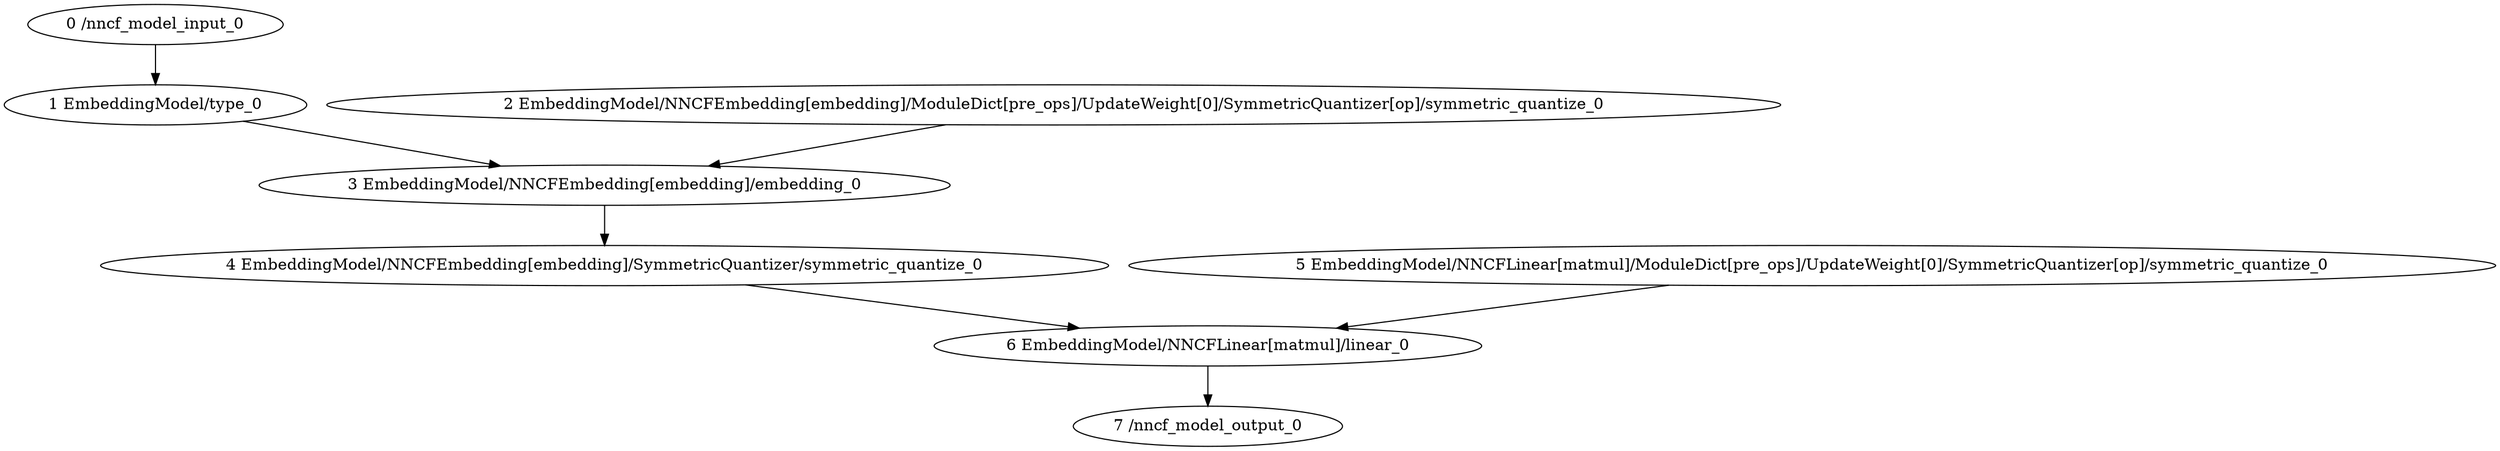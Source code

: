 strict digraph  {
"0 /nncf_model_input_0" [id=0, type=nncf_model_input];
"1 EmbeddingModel/type_0" [id=1, type=type];
"2 EmbeddingModel/NNCFEmbedding[embedding]/ModuleDict[pre_ops]/UpdateWeight[0]/SymmetricQuantizer[op]/symmetric_quantize_0" [id=2, type=symmetric_quantize];
"3 EmbeddingModel/NNCFEmbedding[embedding]/embedding_0" [id=3, type=embedding];
"4 EmbeddingModel/NNCFEmbedding[embedding]/SymmetricQuantizer/symmetric_quantize_0" [id=4, type=symmetric_quantize];
"5 EmbeddingModel/NNCFLinear[matmul]/ModuleDict[pre_ops]/UpdateWeight[0]/SymmetricQuantizer[op]/symmetric_quantize_0" [id=5, type=symmetric_quantize];
"6 EmbeddingModel/NNCFLinear[matmul]/linear_0" [id=6, type=linear];
"7 /nncf_model_output_0" [id=7, type=nncf_model_output];
"0 /nncf_model_input_0" -> "1 EmbeddingModel/type_0";
"1 EmbeddingModel/type_0" -> "3 EmbeddingModel/NNCFEmbedding[embedding]/embedding_0";
"2 EmbeddingModel/NNCFEmbedding[embedding]/ModuleDict[pre_ops]/UpdateWeight[0]/SymmetricQuantizer[op]/symmetric_quantize_0" -> "3 EmbeddingModel/NNCFEmbedding[embedding]/embedding_0";
"3 EmbeddingModel/NNCFEmbedding[embedding]/embedding_0" -> "4 EmbeddingModel/NNCFEmbedding[embedding]/SymmetricQuantizer/symmetric_quantize_0";
"4 EmbeddingModel/NNCFEmbedding[embedding]/SymmetricQuantizer/symmetric_quantize_0" -> "6 EmbeddingModel/NNCFLinear[matmul]/linear_0";
"5 EmbeddingModel/NNCFLinear[matmul]/ModuleDict[pre_ops]/UpdateWeight[0]/SymmetricQuantizer[op]/symmetric_quantize_0" -> "6 EmbeddingModel/NNCFLinear[matmul]/linear_0";
"6 EmbeddingModel/NNCFLinear[matmul]/linear_0" -> "7 /nncf_model_output_0";
}
